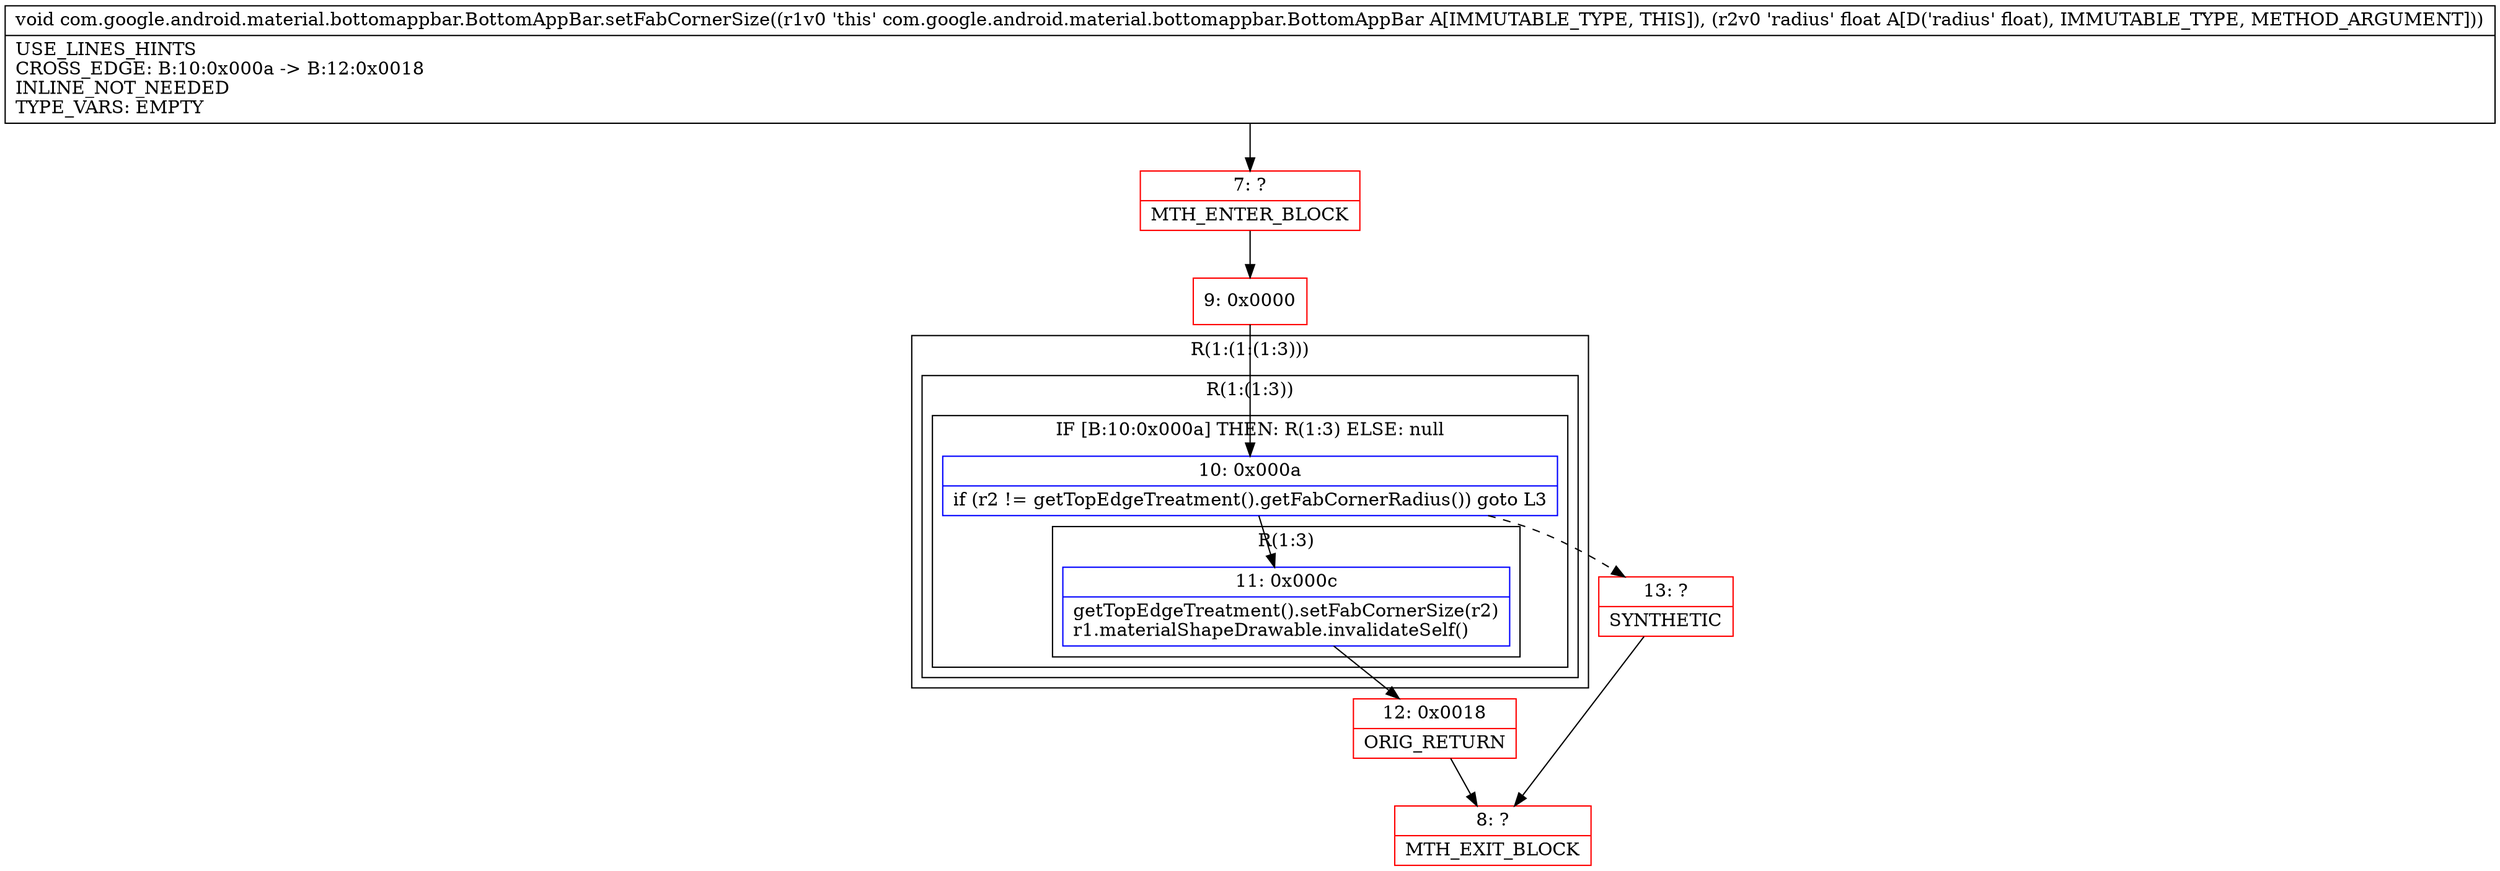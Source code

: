 digraph "CFG forcom.google.android.material.bottomappbar.BottomAppBar.setFabCornerSize(F)V" {
subgraph cluster_Region_1317211347 {
label = "R(1:(1:(1:3)))";
node [shape=record,color=blue];
subgraph cluster_Region_1344796450 {
label = "R(1:(1:3))";
node [shape=record,color=blue];
subgraph cluster_IfRegion_1583691163 {
label = "IF [B:10:0x000a] THEN: R(1:3) ELSE: null";
node [shape=record,color=blue];
Node_10 [shape=record,label="{10\:\ 0x000a|if (r2 != getTopEdgeTreatment().getFabCornerRadius()) goto L3\l}"];
subgraph cluster_Region_483487887 {
label = "R(1:3)";
node [shape=record,color=blue];
Node_11 [shape=record,label="{11\:\ 0x000c|getTopEdgeTreatment().setFabCornerSize(r2)\lr1.materialShapeDrawable.invalidateSelf()\l}"];
}
}
}
}
Node_7 [shape=record,color=red,label="{7\:\ ?|MTH_ENTER_BLOCK\l}"];
Node_9 [shape=record,color=red,label="{9\:\ 0x0000}"];
Node_12 [shape=record,color=red,label="{12\:\ 0x0018|ORIG_RETURN\l}"];
Node_8 [shape=record,color=red,label="{8\:\ ?|MTH_EXIT_BLOCK\l}"];
Node_13 [shape=record,color=red,label="{13\:\ ?|SYNTHETIC\l}"];
MethodNode[shape=record,label="{void com.google.android.material.bottomappbar.BottomAppBar.setFabCornerSize((r1v0 'this' com.google.android.material.bottomappbar.BottomAppBar A[IMMUTABLE_TYPE, THIS]), (r2v0 'radius' float A[D('radius' float), IMMUTABLE_TYPE, METHOD_ARGUMENT]))  | USE_LINES_HINTS\lCROSS_EDGE: B:10:0x000a \-\> B:12:0x0018\lINLINE_NOT_NEEDED\lTYPE_VARS: EMPTY\l}"];
MethodNode -> Node_7;Node_10 -> Node_11;
Node_10 -> Node_13[style=dashed];
Node_11 -> Node_12;
Node_7 -> Node_9;
Node_9 -> Node_10;
Node_12 -> Node_8;
Node_13 -> Node_8;
}


